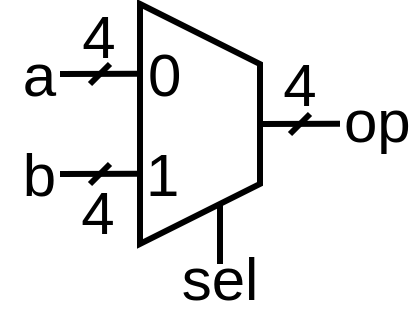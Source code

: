 <mxfile version="20.3.0" type="device"><diagram id="qcaKgEvKuKXLy6mcfgnU" name="Page-1"><mxGraphModel dx="437" dy="259" grid="1" gridSize="10" guides="1" tooltips="1" connect="1" arrows="1" fold="1" page="1" pageScale="1" pageWidth="850" pageHeight="1100" math="0" shadow="0"><root><mxCell id="0"/><mxCell id="1" parent="0"/><mxCell id="Jys--FFqNc444ZvkusNG-1" value="" style="shape=trapezoid;perimeter=trapezoidPerimeter;whiteSpace=wrap;html=1;fixedSize=1;rotation=-90;flipH=1;flipV=1;size=30.0;strokeWidth=3;" vertex="1" parent="1"><mxGeometry x="170" y="210" width="120" height="60" as="geometry"/></mxCell><mxCell id="Jys--FFqNc444ZvkusNG-2" value="0" style="text;html=1;strokeColor=none;fillColor=none;align=left;verticalAlign=middle;whiteSpace=wrap;rounded=0;fontSize=30;" vertex="1" parent="1"><mxGeometry x="202" y="200" width="30" height="30" as="geometry"/></mxCell><mxCell id="Jys--FFqNc444ZvkusNG-3" value="&lt;font style=&quot;font-size: 30px;&quot;&gt;1&lt;/font&gt;" style="text;html=1;strokeColor=none;fillColor=none;align=left;verticalAlign=middle;whiteSpace=wrap;rounded=0;" vertex="1" parent="1"><mxGeometry x="201" y="250" width="30" height="30" as="geometry"/></mxCell><mxCell id="Jys--FFqNc444ZvkusNG-4" value="" style="endArrow=none;html=1;rounded=0;strokeWidth=3;" edge="1" parent="1"><mxGeometry width="50" height="50" relative="1" as="geometry"><mxPoint x="160" y="265" as="sourcePoint"/><mxPoint x="200" y="264.86" as="targetPoint"/></mxGeometry></mxCell><mxCell id="Jys--FFqNc444ZvkusNG-5" value="" style="endArrow=none;html=1;rounded=0;strokeWidth=3;" edge="1" parent="1"><mxGeometry width="50" height="50" relative="1" as="geometry"><mxPoint x="160" y="215" as="sourcePoint"/><mxPoint x="200" y="214.86" as="targetPoint"/></mxGeometry></mxCell><mxCell id="Jys--FFqNc444ZvkusNG-6" value="a" style="text;html=1;strokeColor=none;fillColor=none;align=right;verticalAlign=middle;whiteSpace=wrap;rounded=0;fontSize=30;" vertex="1" parent="1"><mxGeometry x="130" y="200" width="30" height="30" as="geometry"/></mxCell><mxCell id="Jys--FFqNc444ZvkusNG-7" value="b" style="text;html=1;strokeColor=none;fillColor=none;align=right;verticalAlign=middle;whiteSpace=wrap;rounded=0;fontSize=30;" vertex="1" parent="1"><mxGeometry x="130" y="250" width="30" height="30" as="geometry"/></mxCell><mxCell id="Jys--FFqNc444ZvkusNG-8" value="" style="endArrow=none;html=1;rounded=0;strokeWidth=3;" edge="1" parent="1"><mxGeometry width="50" height="50" relative="1" as="geometry"><mxPoint x="175" y="220" as="sourcePoint"/><mxPoint x="185" y="210" as="targetPoint"/></mxGeometry></mxCell><mxCell id="Jys--FFqNc444ZvkusNG-9" value="" style="endArrow=none;html=1;rounded=0;strokeWidth=3;" edge="1" parent="1"><mxGeometry width="50" height="50" relative="1" as="geometry"><mxPoint x="175" y="270" as="sourcePoint"/><mxPoint x="185" y="260" as="targetPoint"/></mxGeometry></mxCell><mxCell id="Jys--FFqNc444ZvkusNG-10" value="4" style="text;html=1;strokeColor=none;fillColor=none;align=center;verticalAlign=middle;whiteSpace=wrap;rounded=0;fontSize=30;" vertex="1" parent="1"><mxGeometry x="163.5" y="181" width="31" height="30" as="geometry"/></mxCell><mxCell id="Jys--FFqNc444ZvkusNG-11" value="&lt;font style=&quot;font-size: 30px;&quot;&gt;4&lt;/font&gt;" style="text;html=1;strokeColor=none;fillColor=none;align=center;verticalAlign=middle;whiteSpace=wrap;rounded=0;" vertex="1" parent="1"><mxGeometry x="169" y="274" width="20" height="20" as="geometry"/></mxCell><mxCell id="Jys--FFqNc444ZvkusNG-12" value="" style="endArrow=none;html=1;rounded=0;strokeWidth=3;" edge="1" parent="1"><mxGeometry width="50" height="50" relative="1" as="geometry"><mxPoint x="260.0" y="240.06" as="sourcePoint"/><mxPoint x="300.0" y="239.92" as="targetPoint"/></mxGeometry></mxCell><mxCell id="Jys--FFqNc444ZvkusNG-13" value="" style="endArrow=none;html=1;rounded=0;strokeWidth=3;" edge="1" parent="1"><mxGeometry width="50" height="50" relative="1" as="geometry"><mxPoint x="275.0" y="245" as="sourcePoint"/><mxPoint x="285.0" y="235" as="targetPoint"/></mxGeometry></mxCell><mxCell id="Jys--FFqNc444ZvkusNG-14" value="4" style="text;html=1;strokeColor=none;fillColor=none;align=center;verticalAlign=middle;whiteSpace=wrap;rounded=0;fontSize=30;" vertex="1" parent="1"><mxGeometry x="270" y="210" width="20" height="20" as="geometry"/></mxCell><mxCell id="Jys--FFqNc444ZvkusNG-15" value="op" style="text;html=1;strokeColor=none;fillColor=none;align=left;verticalAlign=middle;whiteSpace=wrap;rounded=0;fontSize=30;" vertex="1" parent="1"><mxGeometry x="300" y="220" width="30" height="35" as="geometry"/></mxCell><mxCell id="Jys--FFqNc444ZvkusNG-16" value="" style="endArrow=none;html=1;rounded=0;strokeWidth=3;" edge="1" parent="1"><mxGeometry width="50" height="50" relative="1" as="geometry"><mxPoint x="240" y="280" as="sourcePoint"/><mxPoint x="240" y="310" as="targetPoint"/></mxGeometry></mxCell><mxCell id="Jys--FFqNc444ZvkusNG-17" value="&lt;font style=&quot;font-size: 30px;&quot;&gt;sel&lt;/font&gt;" style="text;html=1;strokeColor=none;fillColor=none;align=center;verticalAlign=middle;whiteSpace=wrap;rounded=0;" vertex="1" parent="1"><mxGeometry x="220" y="312" width="40" height="10" as="geometry"/></mxCell></root></mxGraphModel></diagram></mxfile>